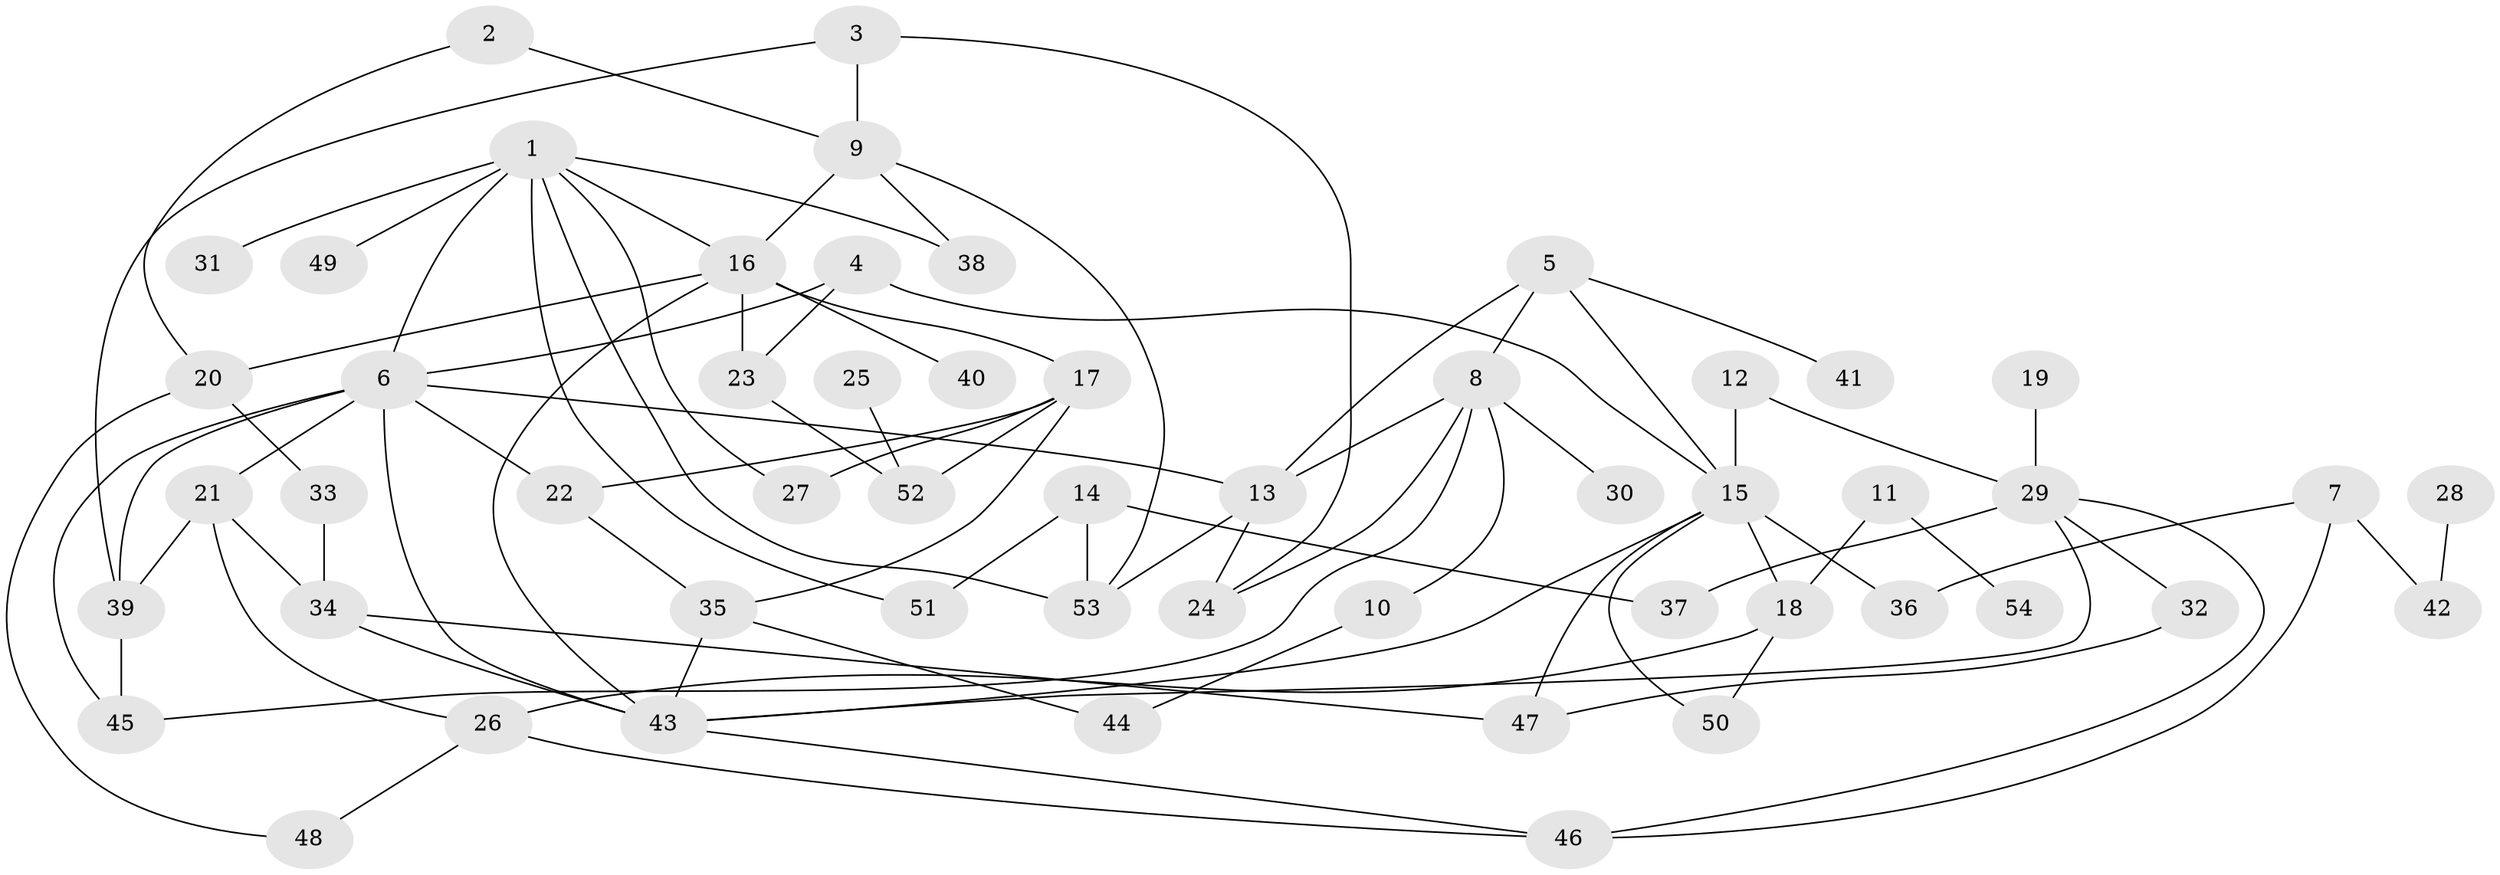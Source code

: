 // original degree distribution, {6: 0.037037037037037035, 7: 0.018518518518518517, 4: 0.1111111111111111, 3: 0.23148148148148148, 2: 0.32407407407407407, 8: 0.009259259259259259, 5: 0.046296296296296294, 1: 0.2222222222222222}
// Generated by graph-tools (version 1.1) at 2025/01/03/09/25 03:01:06]
// undirected, 54 vertices, 87 edges
graph export_dot {
graph [start="1"]
  node [color=gray90,style=filled];
  1;
  2;
  3;
  4;
  5;
  6;
  7;
  8;
  9;
  10;
  11;
  12;
  13;
  14;
  15;
  16;
  17;
  18;
  19;
  20;
  21;
  22;
  23;
  24;
  25;
  26;
  27;
  28;
  29;
  30;
  31;
  32;
  33;
  34;
  35;
  36;
  37;
  38;
  39;
  40;
  41;
  42;
  43;
  44;
  45;
  46;
  47;
  48;
  49;
  50;
  51;
  52;
  53;
  54;
  1 -- 6 [weight=1.0];
  1 -- 16 [weight=1.0];
  1 -- 27 [weight=1.0];
  1 -- 31 [weight=1.0];
  1 -- 38 [weight=1.0];
  1 -- 49 [weight=1.0];
  1 -- 51 [weight=1.0];
  1 -- 53 [weight=1.0];
  2 -- 9 [weight=1.0];
  2 -- 20 [weight=1.0];
  3 -- 9 [weight=1.0];
  3 -- 24 [weight=1.0];
  3 -- 39 [weight=1.0];
  4 -- 6 [weight=1.0];
  4 -- 15 [weight=1.0];
  4 -- 23 [weight=1.0];
  5 -- 8 [weight=1.0];
  5 -- 13 [weight=1.0];
  5 -- 15 [weight=1.0];
  5 -- 41 [weight=1.0];
  6 -- 13 [weight=1.0];
  6 -- 21 [weight=1.0];
  6 -- 22 [weight=1.0];
  6 -- 39 [weight=1.0];
  6 -- 43 [weight=2.0];
  6 -- 45 [weight=1.0];
  7 -- 36 [weight=1.0];
  7 -- 42 [weight=1.0];
  7 -- 46 [weight=1.0];
  8 -- 10 [weight=1.0];
  8 -- 13 [weight=1.0];
  8 -- 24 [weight=1.0];
  8 -- 30 [weight=1.0];
  8 -- 45 [weight=1.0];
  9 -- 16 [weight=1.0];
  9 -- 38 [weight=1.0];
  9 -- 53 [weight=1.0];
  10 -- 44 [weight=1.0];
  11 -- 18 [weight=1.0];
  11 -- 54 [weight=1.0];
  12 -- 15 [weight=1.0];
  12 -- 29 [weight=1.0];
  13 -- 24 [weight=1.0];
  13 -- 53 [weight=1.0];
  14 -- 37 [weight=1.0];
  14 -- 51 [weight=1.0];
  14 -- 53 [weight=1.0];
  15 -- 18 [weight=1.0];
  15 -- 36 [weight=1.0];
  15 -- 43 [weight=1.0];
  15 -- 47 [weight=1.0];
  15 -- 50 [weight=1.0];
  16 -- 17 [weight=1.0];
  16 -- 20 [weight=1.0];
  16 -- 23 [weight=1.0];
  16 -- 40 [weight=1.0];
  16 -- 43 [weight=1.0];
  17 -- 22 [weight=1.0];
  17 -- 27 [weight=1.0];
  17 -- 35 [weight=1.0];
  17 -- 52 [weight=1.0];
  18 -- 26 [weight=1.0];
  18 -- 50 [weight=1.0];
  19 -- 29 [weight=1.0];
  20 -- 33 [weight=1.0];
  20 -- 48 [weight=1.0];
  21 -- 26 [weight=1.0];
  21 -- 34 [weight=1.0];
  21 -- 39 [weight=1.0];
  22 -- 35 [weight=1.0];
  23 -- 52 [weight=1.0];
  25 -- 52 [weight=1.0];
  26 -- 46 [weight=1.0];
  26 -- 48 [weight=1.0];
  28 -- 42 [weight=1.0];
  29 -- 32 [weight=1.0];
  29 -- 37 [weight=2.0];
  29 -- 43 [weight=1.0];
  29 -- 46 [weight=1.0];
  32 -- 47 [weight=1.0];
  33 -- 34 [weight=1.0];
  34 -- 43 [weight=1.0];
  34 -- 47 [weight=1.0];
  35 -- 43 [weight=1.0];
  35 -- 44 [weight=1.0];
  39 -- 45 [weight=1.0];
  43 -- 46 [weight=1.0];
}
